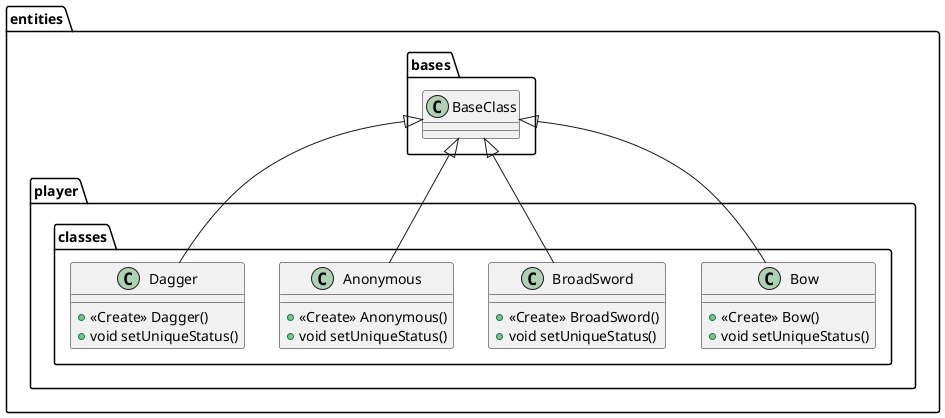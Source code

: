 @startuml
class entities.player.classes.Bow {
+ <<Create>> Bow()
+ void setUniqueStatus()
}

class entities.player.classes.BroadSword {
+ <<Create>> BroadSword()
+ void setUniqueStatus()
}

class entities.player.classes.Anonymous {
+ <<Create>> Anonymous()
+ void setUniqueStatus()
}

class entities.player.classes.Dagger {
+ <<Create>> Dagger()
+ void setUniqueStatus()
}



entities.bases.BaseClass <|-- entities.player.classes.Bow
entities.bases.BaseClass <|-- entities.player.classes.BroadSword
entities.bases.BaseClass <|-- entities.player.classes.Anonymous
entities.bases.BaseClass <|-- entities.player.classes.Dagger
@enduml